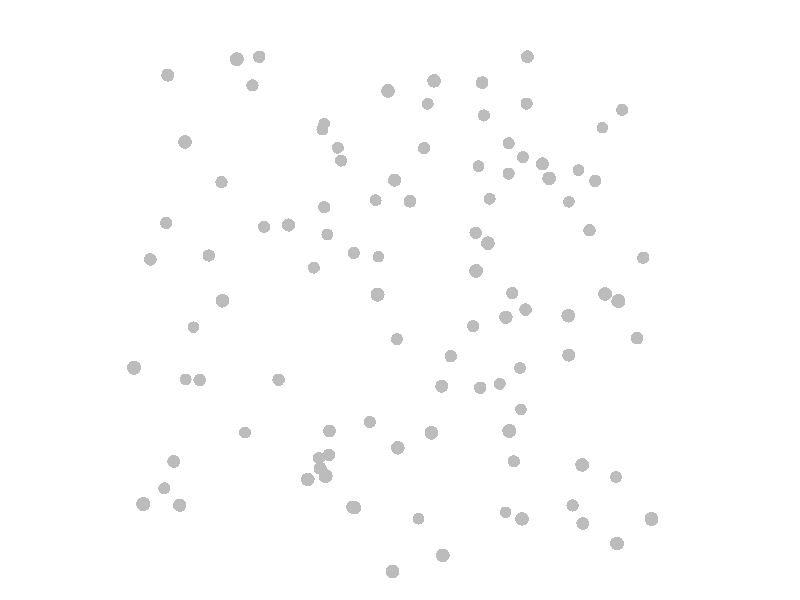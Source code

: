 #include "colors.inc"
background { rgb <1, 1, 1> }
camera {location <0, 0, 10>up <0,1,0> right <-1.33,0,0> angle 18look_at <0, 0, 0> sky <0, 1, 0> }
sphere { <0.782423, 0.47831, -0.120452>, 0.025 texture {  pigment { rgb <0.5, 0.5, 0.5> } } }
sphere { <0.760454, 0.554603, -0.765648>, 0.025 texture {  pigment { rgb <0.5, 0.5, 0.5> } } }
sphere { <0.50036, 0.957976, 0.0841321>, 0.025 texture {  pigment { rgb <0.5, 0.5, 0.5> } } }
sphere { <-0.649935, -0.557436, -0.595265>, 0.025 texture {  pigment { rgb <0.5, 0.5, 0.5> } } }
sphere { <-0.330001, -0.645713, -0.283766>, 0.025 texture {  pigment { rgb <0.5, 0.5, 0.5> } } }
sphere { <0.79757, -0.897211, 0.71821>, 0.025 texture {  pigment { rgb <0.5, 0.5, 0.5> } } }
sphere { <0.764874, 0.282203, -0.195163>, 0.025 texture {  pigment { rgb <0.5, 0.5, 0.5> } } }
sphere { <-0.730347, 0.483332, -0.331985>, 0.025 texture {  pigment { rgb <0.5, 0.5, 0.5> } } }
sphere { <0.38004, 0.429838, -0.697572>, 0.025 texture {  pigment { rgb <0.5, 0.5, 0.5> } } }
sphere { <0.276894, 0.106215, 0.815913>, 0.025 texture {  pigment { rgb <0.5, 0.5, 0.5> } } }
sphere { <0.329943, 0.564198, -0.620622>, 0.025 texture {  pigment { rgb <0.5, 0.5, 0.5> } } }
sphere { <0.878751, 0.74996, -0.96159>, 0.025 texture {  pigment { rgb <0.5, 0.5, 0.5> } } }
sphere { <0.125991, 0.812216, 0.664811>, 0.025 texture {  pigment { rgb <0.5, 0.5, 0.5> } } }
sphere { <-0.0433104, 0.757589, 0.871677>, 0.025 texture {  pigment { rgb <0.5, 0.5, 0.5> } } }
sphere { <0.651111, -0.213074, 0.260705>, 0.025 texture {  pigment { rgb <0.5, 0.5, 0.5> } } }
sphere { <-0.831238, -0.776135, 0.470159>, 0.025 texture {  pigment { rgb <0.5, 0.5, 0.5> } } }
sphere { <0.910683, -0.74849, -0.648267>, 0.025 texture {  pigment { rgb <0.5, 0.5, 0.5> } } }
sphere { <-0.806584, -0.322951, -0.167926>, 0.025 texture {  pigment { rgb <0.5, 0.5, 0.5> } } }
sphere { <0.45416, -0.81691, 0.599386>, 0.025 texture {  pigment { rgb <0.5, 0.5, 0.5> } } }
sphere { <0.322574, -0.353553, -0.152392>, 0.025 texture {  pigment { rgb <0.5, 0.5, 0.5> } } }
sphere { <-0.103086, 0.422875, -0.674381>, 0.025 texture {  pigment { rgb <0.5, 0.5, 0.5> } } }
sphere { <0.936554, -0.151299, 0.0222729>, 0.025 texture {  pigment { rgb <0.5, 0.5, 0.5> } } }
sphere { <-0.953472, -0.243654, 0.947331>, 0.025 texture {  pigment { rgb <0.5, 0.5, 0.5> } } }
sphere { <-0.563218, 0.975564, -0.104343>, 0.025 texture {  pigment { rgb <0.5, 0.5, 0.5> } } }
sphere { <0.727979, 0.424389, -0.889073>, 0.025 texture {  pigment { rgb <0.5, 0.5, 0.5> } } }
sphere { <0.742746, 0.0218544, 0.855782>, 0.025 texture {  pigment { rgb <0.5, 0.5, 0.5> } } }
sphere { <0.4695, -0.66708, -0.41656>, 0.025 texture {  pigment { rgb <0.5, 0.5, 0.5> } } }
sphere { <0.520435, 0.808582, -0.375846>, 0.025 texture {  pigment { rgb <0.5, 0.5, 0.5> } } }
sphere { <-0.26543, -0.629824, 0.989006>, 0.025 texture {  pigment { rgb <0.5, 0.5, 0.5> } } }
sphere { <-0.645738, -0.00261987, 0.812942>, 0.025 texture {  pigment { rgb <0.5, 0.5, 0.5> } } }
sphere { <0.0391182, 0.389659, 0.0576171>, 0.025 texture {  pigment { rgb <0.5, 0.5, 0.5> } } }
sphere { <0.446669, 0.520909, -0.385847>, 0.025 texture {  pigment { rgb <0.5, 0.5, 0.5> } } }
sphere { <0.524362, -0.475773, -0.9557>, 0.025 texture {  pigment { rgb <0.5, 0.5, 0.5> } } }
sphere { <-0.997031, 0.162668, -0.0856668>, 0.025 texture {  pigment { rgb <0.5, 0.5, 0.5> } } }
sphere { <-0.020541, 0.457624, 0.375616>, 0.025 texture {  pigment { rgb <0.5, 0.5, 0.5> } } }
sphere { <0.394742, -0.0646926, 0.584055>, 0.025 texture {  pigment { rgb <0.5, 0.5, 0.5> } } }
sphere { <-0.0127677, -0.164645, -0.581646>, 0.025 texture {  pigment { rgb <0.5, 0.5, 0.5> } } }
sphere { <0.50168, -0.285098, -0.56281>, 0.025 texture {  pigment { rgb <0.5, 0.5, 0.5> } } }
sphere { <-0.280444, -0.612003, 0.0521549>, 0.025 texture {  pigment { rgb <0.5, 0.5, 0.5> } } }
sphere { <0.908239, -0.792872, 0.880353>, 0.025 texture {  pigment { rgb <0.5, 0.5, 0.5> } } }
sphere { <0.912043, 0.782467, -0.367876>, 0.025 texture {  pigment { rgb <0.5, 0.5, 0.5> } } }
sphere { <0.41684, -0.351428, -0.558893>, 0.025 texture {  pigment { rgb <0.5, 0.5, 0.5> } } }
sphere { <0.44925, 0.649651, -0.4394>, 0.025 texture {  pigment { rgb <0.5, 0.5, 0.5> } } }
sphere { <-0.307772, -0.649101, 0.275975>, 0.025 texture {  pigment { rgb <0.5, 0.5, 0.5> } } }
sphere { <-0.262774, 0.645312, -0.680639>, 0.025 texture {  pigment { rgb <0.5, 0.5, 0.5> } } }
sphere { <0.0975731, 0.615886, -0.215354>, 0.025 texture {  pigment { rgb <0.5, 0.5, 0.5> } } }
sphere { <-0.326634, 0.719279, -0.626895>, 0.025 texture {  pigment { rgb <0.5, 0.5, 0.5> } } }
sphere { <0.0787516, -0.93415, -0.76044>, 0.025 texture {  pigment { rgb <0.5, 0.5, 0.5> } } }
sphere { <-0.965128, 0.31874, -0.421643>, 0.025 texture {  pigment { rgb <0.5, 0.5, 0.5> } } }
sphere { <-0.884455, -0.632798, 0.125928>, 0.025 texture {  pigment { rgb <0.5, 0.5, 0.5> } } }
sphere { <0.323064, 0.209113, 0.718927>, 0.025 texture {  pigment { rgb <0.5, 0.5, 0.5> } } }
sphere { <-0.328549, 0.766176, -0.944646>, 0.025 texture {  pigment { rgb <0.5, 0.5, 0.5> } } }
sphere { <-0.606304, 0.884349, -0.378249>, 0.025 texture {  pigment { rgb <0.5, 0.5, 0.5> } } }
sphere { <-0.590258, 0.873046, 0.863991>, 0.025 texture {  pigment { rgb <0.5, 0.5, 0.5> } } }
sphere { <0.706619, -0.843311, -0.34123>, 0.025 texture {  pigment { rgb <0.5, 0.5, 0.5> } } }
sphere { <-0.276737, -0.514831, 0.100813>, 0.025 texture {  pigment { rgb <0.5, 0.5, 0.5> } } }
sphere { <0.346511, 0.763803, -0.426879>, 0.025 texture {  pigment { rgb <0.5, 0.5, 0.5> } } }
sphere { <-0.188567, 0.192661, -0.308786>, 0.025 texture {  pigment { rgb <0.5, 0.5, 0.5> } } }
sphere { <-0.890029, 0.864526, 0.31666>, 0.025 texture {  pigment { rgb <0.5, 0.5, 0.5> } } }
sphere { <0.547704, 0.448036, 0.72528>, 0.025 texture {  pigment { rgb <0.5, 0.5, 0.5> } } }
sphere { <-0.341822, -0.666934, 0.633582>, 0.025 texture {  pigment { rgb <0.5, 0.5, 0.5> } } }
sphere { <0.992345, 0.173036, -0.300986>, 0.025 texture {  pigment { rgb <0.5, 0.5, 0.5> } } }
sphere { <-0.554538, 0.299651, -0.303145>, 0.025 texture {  pigment { rgb <0.5, 0.5, 0.5> } } }
sphere { <-0.125989, -0.508344, -0.496509>, 0.025 texture {  pigment { rgb <0.5, 0.5, 0.5> } } }
sphere { <0.546754, 0.524113, 0.302857>, 0.025 texture {  pigment { rgb <0.5, 0.5, 0.5> } } }
sphere { <0.323455, 0.858725, 0.0461055>, 0.025 texture {  pigment { rgb <0.5, 0.5, 0.5> } } }
sphere { <0.458138, 0.028186, -0.302112>, 0.025 texture {  pigment { rgb <0.5, 0.5, 0.5> } } }
sphere { <-0.0272557, -0.997644, 0.745341>, 0.025 texture {  pigment { rgb <0.5, 0.5, 0.5> } } }
sphere { <0.455217, -0.917766, -0.888124>, 0.025 texture {  pigment { rgb <0.5, 0.5, 0.5> } } }
sphere { <-0.89939, -0.118822, -0.998224>, 0.025 texture {  pigment { rgb <0.5, 0.5, 0.5> } } }
sphere { <-0.918175, -0.732004, 0.966511>, 0.025 texture {  pigment { rgb <0.5, 0.5, 0.5> } } }
sphere { <0.778273, -0.00388949, 0.998547>, 0.025 texture {  pigment { rgb <0.5, 0.5, 0.5> } } }
sphere { <0.513838, 0.598549, -0.554507>, 0.025 texture {  pigment { rgb <0.5, 0.5, 0.5> } } }
sphere { <-0.307686, 0.277718, -0.69698>, 0.025 texture {  pigment { rgb <0.5, 0.5, 0.5> } } }
sphere { <-0.789689, 0.581753, 0.723115>, 0.025 texture {  pigment { rgb <0.5, 0.5, 0.5> } } }
sphere { <-0.979088, -0.78446, -0.490938>, 0.025 texture {  pigment { rgb <0.5, 0.5, 0.5> } } }
sphere { <-0.244734, 0.581442, -0.503335>, 0.025 texture {  pigment { rgb <0.5, 0.5, 0.5> } } }
sphere { <0.162015, -0.335715, 0.190133>, 0.025 texture {  pigment { rgb <0.5, 0.5, 0.5> } } }
sphere { <-0.00807296, -0.548853, 0.644873>, 0.025 texture {  pigment { rgb <0.5, 0.5, 0.5> } } }
sphere { <-0.490559, -0.323006, -0.202307>, 0.025 texture {  pigment { rgb <0.5, 0.5, 0.5> } } }
sphere { <0.301889, -0.10823, -0.404557>, 0.025 texture {  pigment { rgb <0.5, 0.5, 0.5> } } }
sphere { <0.118239, 0.839712, -0.78342>, 0.025 texture {  pigment { rgb <0.5, 0.5, 0.5> } } }
sphere { <-0.308895, 0.379596, -0.310591>, 0.025 texture {  pigment { rgb <0.5, 0.5, 0.5> } } }
sphere { <-0.170566, -0.782745, 0.51131>, 0.025 texture {  pigment { rgb <0.5, 0.5, 0.5> } } }
sphere { <-0.0801531, 0.0190447, 0.994751>, 0.025 texture {  pigment { rgb <0.5, 0.5, 0.5> } } }
sphere { <-0.0940356, 0.18817, -0.956339>, 0.025 texture {  pigment { rgb <0.5, 0.5, 0.5> } } }
sphere { <0.725187, -0.889112, -0.0227435>, 0.025 texture {  pigment { rgb <0.5, 0.5, 0.5> } } }
sphere { <-0.36084, 0.135958, -0.581272>, 0.025 texture {  pigment { rgb <0.5, 0.5, 0.5> } } }
sphere { <0.617691, -0.0578878, 0.727949>, 0.025 texture {  pigment { rgb <0.5, 0.5, 0.5> } } }
sphere { <0.393562, -0.472804, 0.905581>, 0.025 texture {  pigment { rgb <0.5, 0.5, 0.5> } } }
sphere { <-0.186271, -0.814461, 0.0837081>, 0.025 texture {  pigment { rgb <0.5, 0.5, 0.5> } } }
sphere { <0.155521, -0.931328, 0.813503>, 0.025 texture {  pigment { rgb <0.5, 0.5, 0.5> } } }
sphere { <0.665867, -0.604053, 0.768832>, 0.025 texture {  pigment { rgb <0.5, 0.5, 0.5> } } }
sphere { <-0.777191, 0.181372, -0.26893>, 0.025 texture {  pigment { rgb <0.5, 0.5, 0.5> } } }
sphere { <0.115014, -0.486994, 0.765118>, 0.025 texture {  pigment { rgb <0.5, 0.5, 0.5> } } }
sphere { <-0.423862, 0.285872, 0.396332>, 0.025 texture {  pigment { rgb <0.5, 0.5, 0.5> } } }
sphere { <0.499515, -0.0383785, -0.0482198>, 0.025 texture {  pigment { rgb <0.5, 0.5, 0.5> } } }
sphere { <-0.912671, -0.338829, -0.753553>, 0.025 texture {  pigment { rgb <0.5, 0.5, 0.5> } } }
sphere { <0.203497, -0.225552, -0.100011>, 0.025 texture {  pigment { rgb <0.5, 0.5, 0.5> } } }
sphere { <0.307532, 0.273884, -0.270051>, 0.025 texture {  pigment { rgb <0.5, 0.5, 0.5> } } }
light_source {<10, 10, 10> color White}
light_source {<0, 0, 10> color White}
light_source {<-10, -10, 10> color White}
